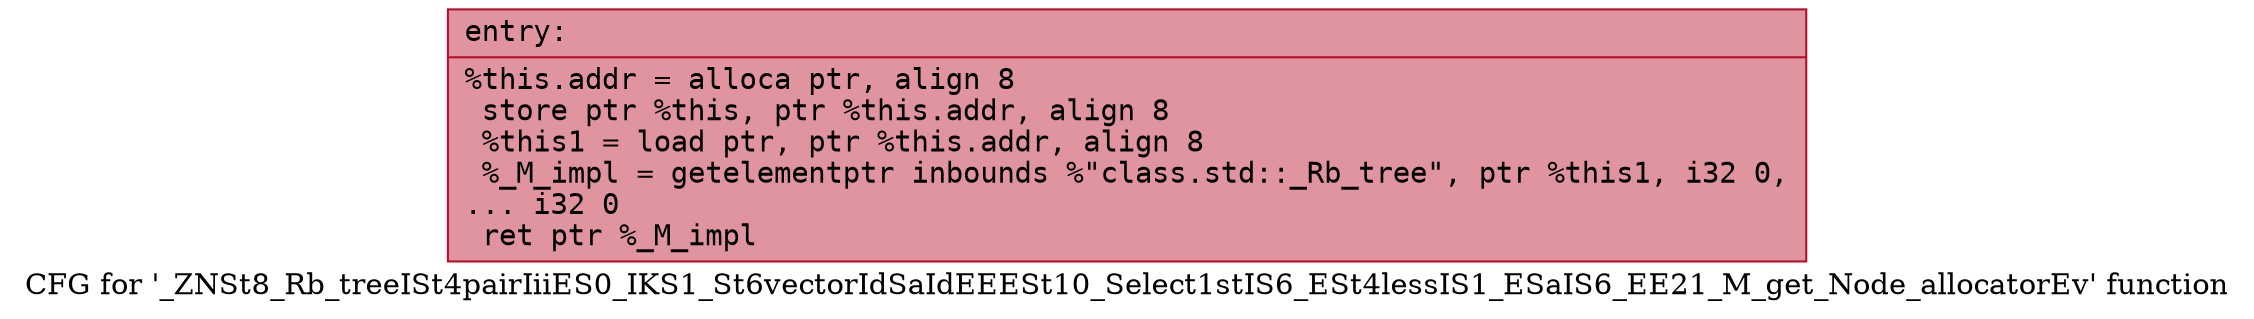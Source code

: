 digraph "CFG for '_ZNSt8_Rb_treeISt4pairIiiES0_IKS1_St6vectorIdSaIdEEESt10_Select1stIS6_ESt4lessIS1_ESaIS6_EE21_M_get_Node_allocatorEv' function" {
	label="CFG for '_ZNSt8_Rb_treeISt4pairIiiES0_IKS1_St6vectorIdSaIdEEESt10_Select1stIS6_ESt4lessIS1_ESaIS6_EE21_M_get_Node_allocatorEv' function";

	Node0x55e722d57040 [shape=record,color="#b70d28ff", style=filled, fillcolor="#b70d2870" fontname="Courier",label="{entry:\l|  %this.addr = alloca ptr, align 8\l  store ptr %this, ptr %this.addr, align 8\l  %this1 = load ptr, ptr %this.addr, align 8\l  %_M_impl = getelementptr inbounds %\"class.std::_Rb_tree\", ptr %this1, i32 0,\l... i32 0\l  ret ptr %_M_impl\l}"];
}
